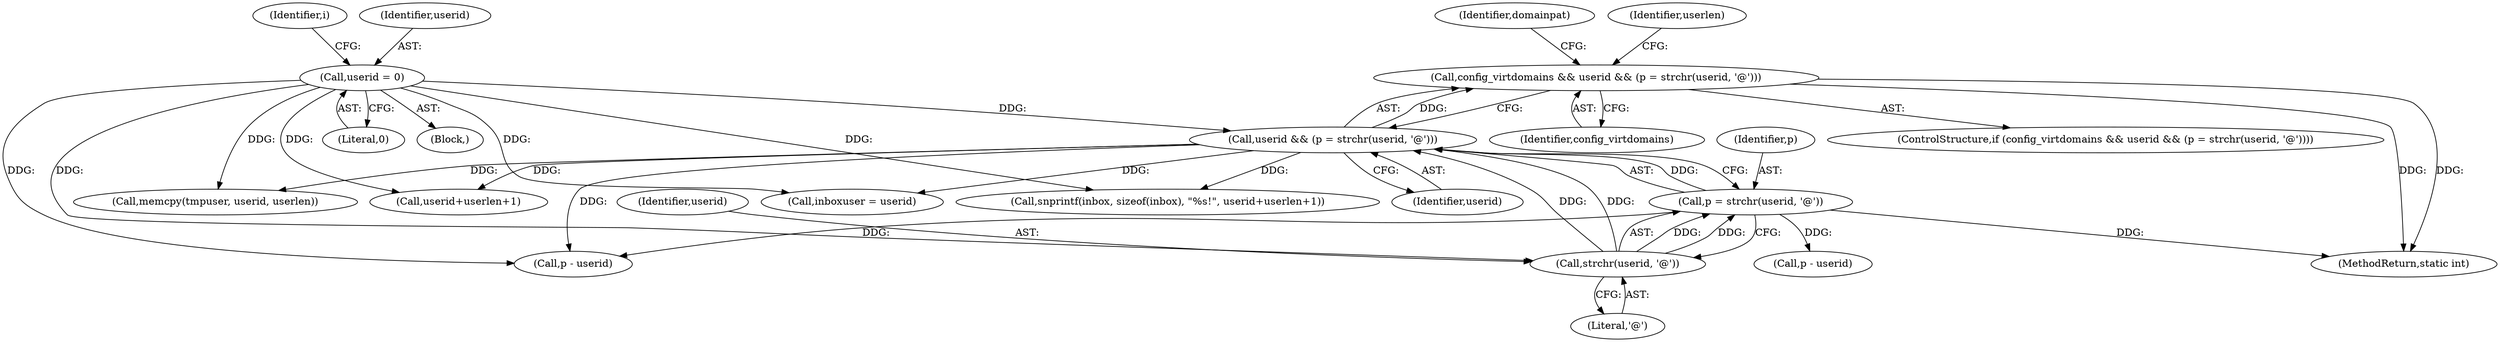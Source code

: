 digraph "0_cyrus-imapd_6bd33275368edfa71ae117de895488584678ac79@API" {
"1000208" [label="(Call,config_virtdomains && userid && (p = strchr(userid, '@')))"];
"1000210" [label="(Call,userid && (p = strchr(userid, '@')))"];
"1000186" [label="(Call,userid = 0)"];
"1000214" [label="(Call,strchr(userid, '@'))"];
"1000212" [label="(Call,p = strchr(userid, '@'))"];
"1000238" [label="(Identifier,domainpat)"];
"1000261" [label="(Call,inboxuser = userid)"];
"1000250" [label="(Call,snprintf(inbox, sizeof(inbox), \"%s!\", userid+userlen+1))"];
"1000214" [label="(Call,strchr(userid, '@'))"];
"1000211" [label="(Identifier,userid)"];
"1000219" [label="(Identifier,userlen)"];
"1000213" [label="(Identifier,p)"];
"1000277" [label="(Call,p - userid)"];
"1000208" [label="(Call,config_virtdomains && userid && (p = strchr(userid, '@')))"];
"1000269" [label="(Call,memcpy(tmpuser, userid, userlen))"];
"1000210" [label="(Call,userid && (p = strchr(userid, '@')))"];
"1000212" [label="(Call,p = strchr(userid, '@'))"];
"1000216" [label="(Literal,'@')"];
"1000255" [label="(Call,userid+userlen+1)"];
"1000186" [label="(Call,userid = 0)"];
"1000191" [label="(Identifier,i)"];
"1000188" [label="(Literal,0)"];
"1000187" [label="(Identifier,userid)"];
"1000220" [label="(Call,p - userid)"];
"1000772" [label="(MethodReturn,static int)"];
"1000209" [label="(Identifier,config_virtdomains)"];
"1000215" [label="(Identifier,userid)"];
"1000207" [label="(ControlStructure,if (config_virtdomains && userid && (p = strchr(userid, '@'))))"];
"1000185" [label="(Block,)"];
"1000208" -> "1000207"  [label="AST: "];
"1000208" -> "1000209"  [label="CFG: "];
"1000208" -> "1000210"  [label="CFG: "];
"1000209" -> "1000208"  [label="AST: "];
"1000210" -> "1000208"  [label="AST: "];
"1000219" -> "1000208"  [label="CFG: "];
"1000238" -> "1000208"  [label="CFG: "];
"1000208" -> "1000772"  [label="DDG: "];
"1000208" -> "1000772"  [label="DDG: "];
"1000210" -> "1000208"  [label="DDG: "];
"1000210" -> "1000211"  [label="CFG: "];
"1000210" -> "1000212"  [label="CFG: "];
"1000211" -> "1000210"  [label="AST: "];
"1000212" -> "1000210"  [label="AST: "];
"1000186" -> "1000210"  [label="DDG: "];
"1000214" -> "1000210"  [label="DDG: "];
"1000214" -> "1000210"  [label="DDG: "];
"1000212" -> "1000210"  [label="DDG: "];
"1000210" -> "1000220"  [label="DDG: "];
"1000210" -> "1000250"  [label="DDG: "];
"1000210" -> "1000255"  [label="DDG: "];
"1000210" -> "1000261"  [label="DDG: "];
"1000210" -> "1000269"  [label="DDG: "];
"1000186" -> "1000185"  [label="AST: "];
"1000186" -> "1000188"  [label="CFG: "];
"1000187" -> "1000186"  [label="AST: "];
"1000188" -> "1000186"  [label="AST: "];
"1000191" -> "1000186"  [label="CFG: "];
"1000186" -> "1000214"  [label="DDG: "];
"1000186" -> "1000220"  [label="DDG: "];
"1000186" -> "1000250"  [label="DDG: "];
"1000186" -> "1000255"  [label="DDG: "];
"1000186" -> "1000261"  [label="DDG: "];
"1000186" -> "1000269"  [label="DDG: "];
"1000214" -> "1000212"  [label="AST: "];
"1000214" -> "1000216"  [label="CFG: "];
"1000215" -> "1000214"  [label="AST: "];
"1000216" -> "1000214"  [label="AST: "];
"1000212" -> "1000214"  [label="CFG: "];
"1000214" -> "1000212"  [label="DDG: "];
"1000214" -> "1000212"  [label="DDG: "];
"1000213" -> "1000212"  [label="AST: "];
"1000212" -> "1000772"  [label="DDG: "];
"1000212" -> "1000220"  [label="DDG: "];
"1000212" -> "1000277"  [label="DDG: "];
}
